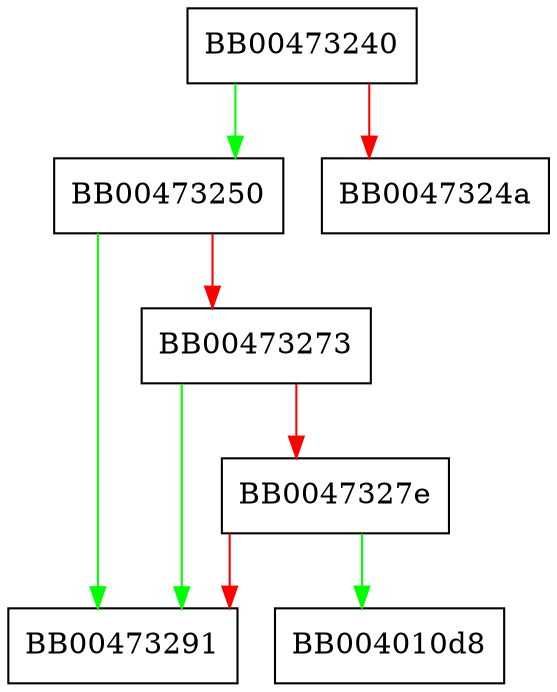digraph verify_cookie_callback {
  node [shape="box"];
  graph [splines=ortho];
  BB00473240 -> BB00473250 [color="green"];
  BB00473240 -> BB0047324a [color="red"];
  BB00473250 -> BB00473291 [color="green"];
  BB00473250 -> BB00473273 [color="red"];
  BB00473273 -> BB00473291 [color="green"];
  BB00473273 -> BB0047327e [color="red"];
  BB0047327e -> BB004010d8 [color="green"];
  BB0047327e -> BB00473291 [color="red"];
}